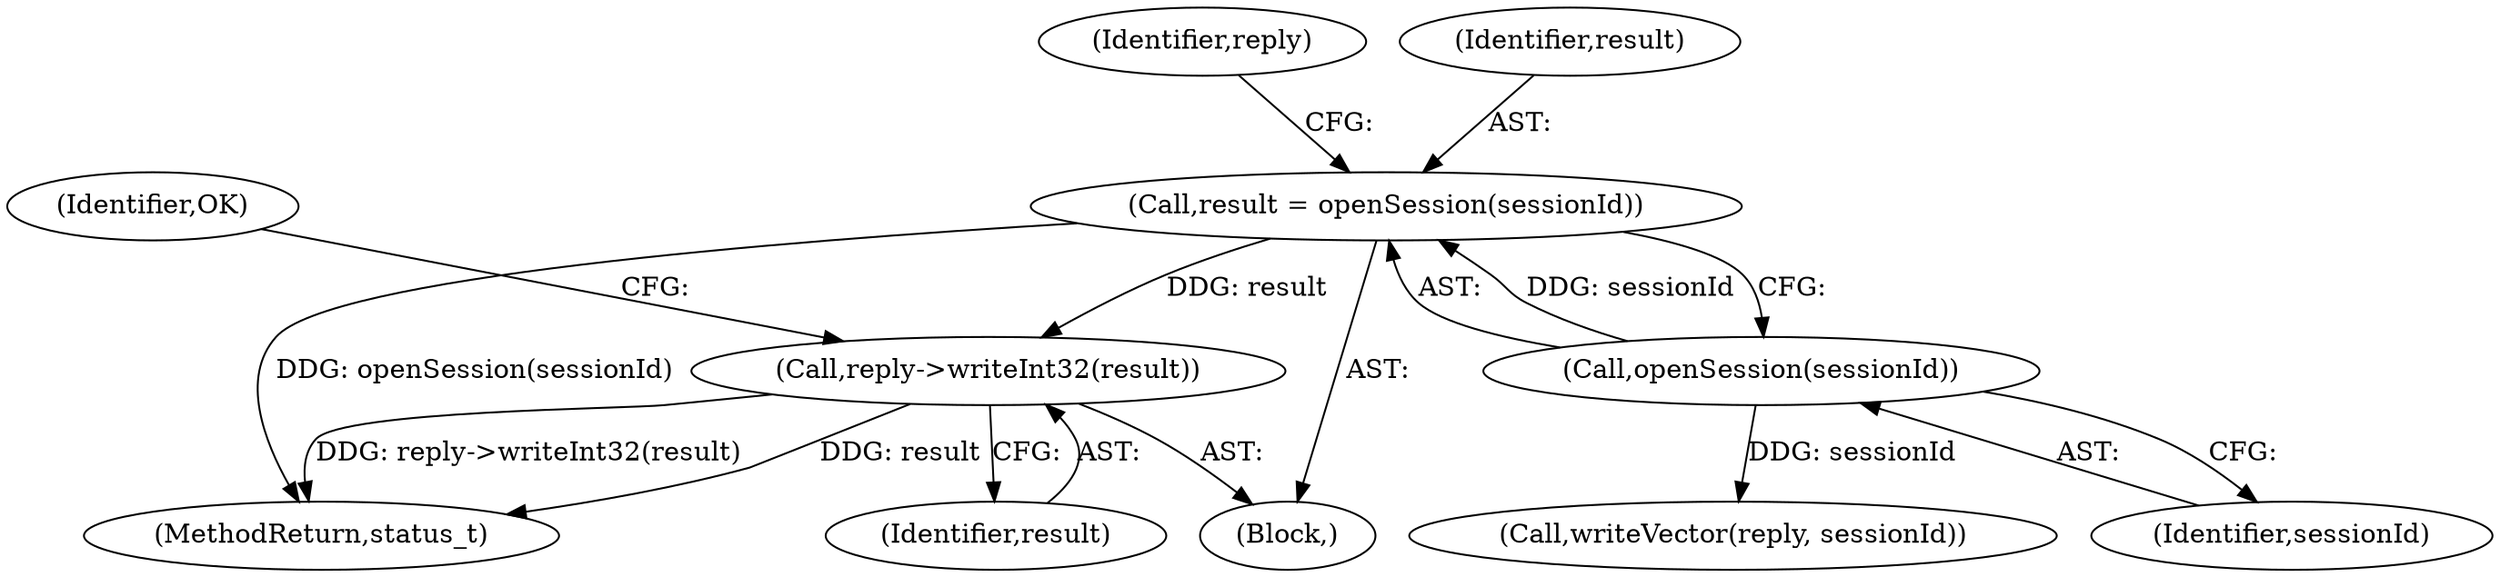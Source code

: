 digraph "0_Android_5a856f2092f7086aa0fea9ae06b9255befcdcd34@API" {
"1000181" [label="(Call,reply->writeInt32(result))"];
"1000174" [label="(Call,result = openSession(sessionId))"];
"1000176" [label="(Call,openSession(sessionId))"];
"1000177" [label="(Identifier,sessionId)"];
"1000179" [label="(Identifier,reply)"];
"1000901" [label="(MethodReturn,status_t)"];
"1000182" [label="(Identifier,result)"];
"1000176" [label="(Call,openSession(sessionId))"];
"1000174" [label="(Call,result = openSession(sessionId))"];
"1000167" [label="(Block,)"];
"1000184" [label="(Identifier,OK)"];
"1000178" [label="(Call,writeVector(reply, sessionId))"];
"1000181" [label="(Call,reply->writeInt32(result))"];
"1000175" [label="(Identifier,result)"];
"1000181" -> "1000167"  [label="AST: "];
"1000181" -> "1000182"  [label="CFG: "];
"1000182" -> "1000181"  [label="AST: "];
"1000184" -> "1000181"  [label="CFG: "];
"1000181" -> "1000901"  [label="DDG: result"];
"1000181" -> "1000901"  [label="DDG: reply->writeInt32(result)"];
"1000174" -> "1000181"  [label="DDG: result"];
"1000174" -> "1000167"  [label="AST: "];
"1000174" -> "1000176"  [label="CFG: "];
"1000175" -> "1000174"  [label="AST: "];
"1000176" -> "1000174"  [label="AST: "];
"1000179" -> "1000174"  [label="CFG: "];
"1000174" -> "1000901"  [label="DDG: openSession(sessionId)"];
"1000176" -> "1000174"  [label="DDG: sessionId"];
"1000176" -> "1000177"  [label="CFG: "];
"1000177" -> "1000176"  [label="AST: "];
"1000176" -> "1000178"  [label="DDG: sessionId"];
}

